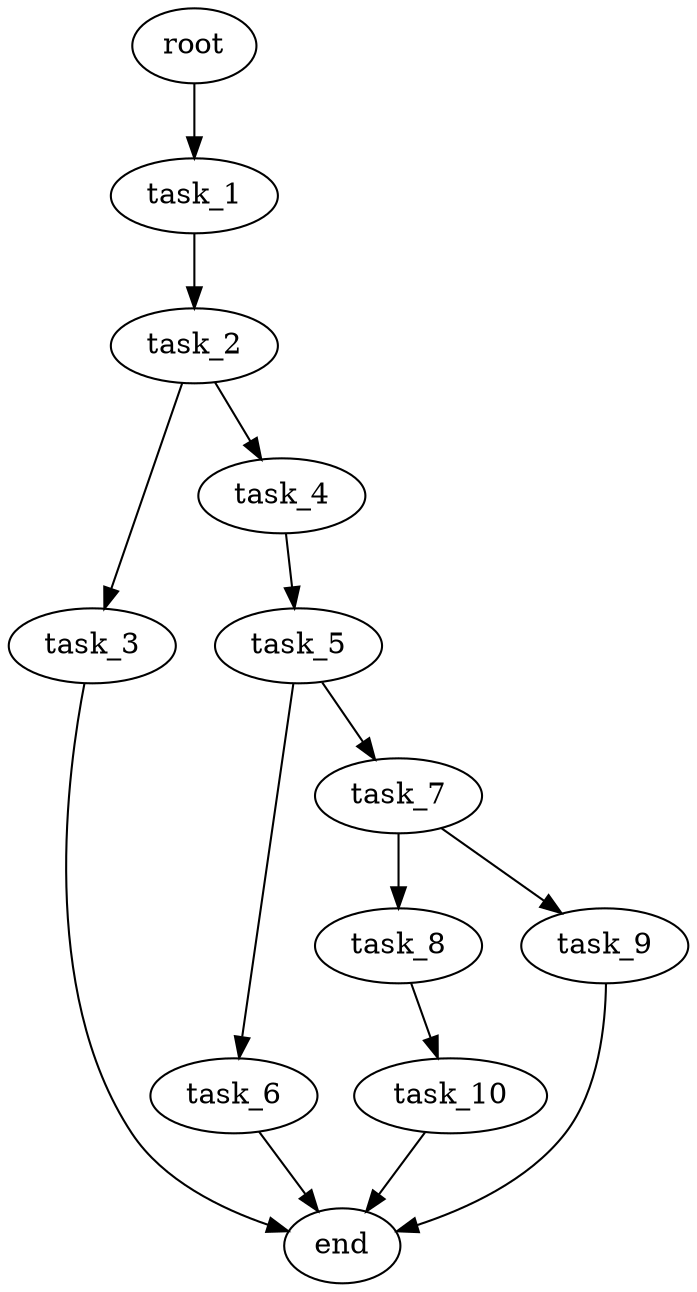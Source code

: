 digraph G {
  root [size="0.000000e+00"];
  task_1 [size="7.291029e+10"];
  task_2 [size="6.733972e+10"];
  task_3 [size="9.841668e+10"];
  task_4 [size="9.850803e+09"];
  task_5 [size="4.026810e+10"];
  task_6 [size="3.393687e+10"];
  task_7 [size="8.616864e+10"];
  task_8 [size="2.487315e+10"];
  task_9 [size="1.902899e+10"];
  task_10 [size="4.486687e+10"];
  end [size="0.000000e+00"];

  root -> task_1 [size="1.000000e-12"];
  task_1 -> task_2 [size="6.733972e+08"];
  task_2 -> task_3 [size="9.841668e+08"];
  task_2 -> task_4 [size="9.850803e+07"];
  task_3 -> end [size="1.000000e-12"];
  task_4 -> task_5 [size="4.026810e+08"];
  task_5 -> task_6 [size="3.393687e+08"];
  task_5 -> task_7 [size="8.616864e+08"];
  task_6 -> end [size="1.000000e-12"];
  task_7 -> task_8 [size="2.487315e+08"];
  task_7 -> task_9 [size="1.902899e+08"];
  task_8 -> task_10 [size="4.486687e+08"];
  task_9 -> end [size="1.000000e-12"];
  task_10 -> end [size="1.000000e-12"];
}
